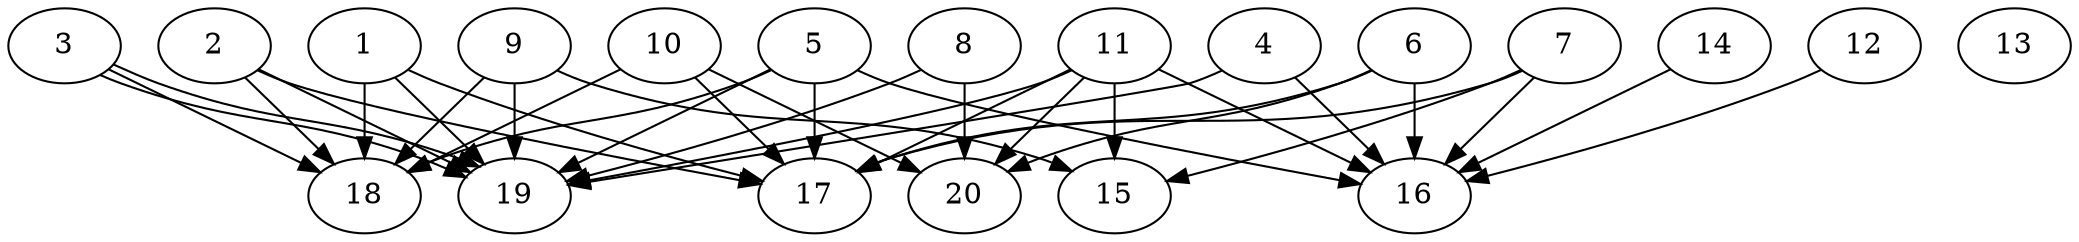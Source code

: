 // DAG automatically generated by daggen at Wed Jul 24 21:20:06 2019
// ./daggen --dot -n 20 --ccr 0.4 --fat 0.8 --regular 0.5 --density 0.8 --mindata 5242880 --maxdata 52428800 
digraph G {
  1 [size="73244160", alpha="0.20", expect_size="29297664"] 
  1 -> 17 [size ="29297664"]
  1 -> 18 [size ="29297664"]
  1 -> 19 [size ="29297664"]
  2 [size="69470720", alpha="0.14", expect_size="27788288"] 
  2 -> 17 [size ="27788288"]
  2 -> 18 [size ="27788288"]
  2 -> 19 [size ="27788288"]
  3 [size="20024320", alpha="0.05", expect_size="8009728"] 
  3 -> 18 [size ="8009728"]
  3 -> 19 [size ="8009728"]
  3 -> 19 [size ="8009728"]
  4 [size="105021440", alpha="0.07", expect_size="42008576"] 
  4 -> 16 [size ="42008576"]
  4 -> 19 [size ="42008576"]
  5 [size="23362560", alpha="0.12", expect_size="9345024"] 
  5 -> 16 [size ="9345024"]
  5 -> 17 [size ="9345024"]
  5 -> 18 [size ="9345024"]
  5 -> 19 [size ="9345024"]
  6 [size="62277120", alpha="0.04", expect_size="24910848"] 
  6 -> 16 [size ="24910848"]
  6 -> 17 [size ="24910848"]
  6 -> 20 [size ="24910848"]
  7 [size="76103680", alpha="0.05", expect_size="30441472"] 
  7 -> 15 [size ="30441472"]
  7 -> 16 [size ="30441472"]
  7 -> 17 [size ="30441472"]
  8 [size="118420480", alpha="0.12", expect_size="47368192"] 
  8 -> 19 [size ="47368192"]
  8 -> 20 [size ="47368192"]
  9 [size="119436800", alpha="0.16", expect_size="47774720"] 
  9 -> 15 [size ="47774720"]
  9 -> 18 [size ="47774720"]
  9 -> 19 [size ="47774720"]
  10 [size="112803840", alpha="0.15", expect_size="45121536"] 
  10 -> 17 [size ="45121536"]
  10 -> 18 [size ="45121536"]
  10 -> 20 [size ="45121536"]
  11 [size="48081920", alpha="0.20", expect_size="19232768"] 
  11 -> 15 [size ="19232768"]
  11 -> 16 [size ="19232768"]
  11 -> 17 [size ="19232768"]
  11 -> 19 [size ="19232768"]
  11 -> 20 [size ="19232768"]
  12 [size="45470720", alpha="0.03", expect_size="18188288"] 
  12 -> 16 [size ="18188288"]
  13 [size="129461760", alpha="0.13", expect_size="51784704"] 
  14 [size="38371840", alpha="0.10", expect_size="15348736"] 
  14 -> 16 [size ="15348736"]
  15 [size="81305600", alpha="0.06", expect_size="32522240"] 
  16 [size="32734720", alpha="0.02", expect_size="13093888"] 
  17 [size="57866240", alpha="0.09", expect_size="23146496"] 
  18 [size="85795840", alpha="0.04", expect_size="34318336"] 
  19 [size="37301760", alpha="0.19", expect_size="14920704"] 
  20 [size="13867520", alpha="0.06", expect_size="5547008"] 
}
